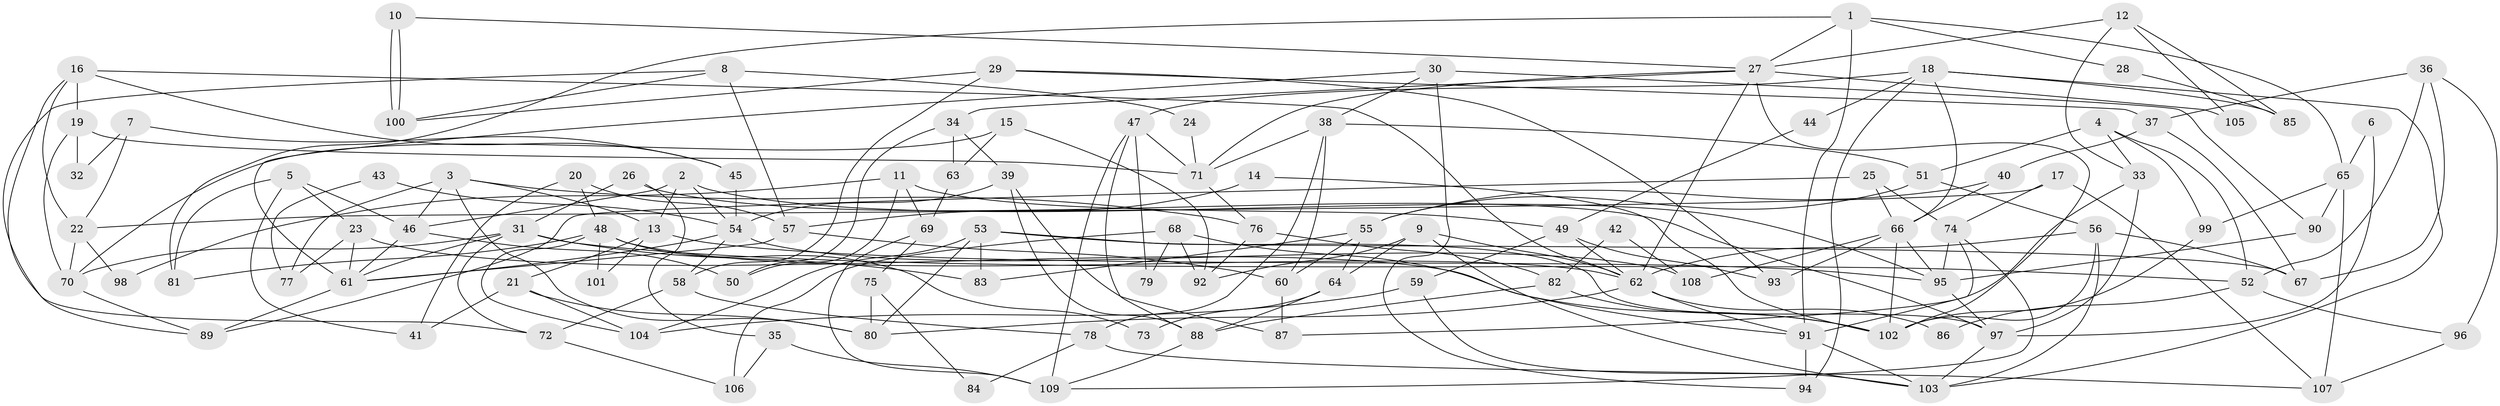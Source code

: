 // Generated by graph-tools (version 1.1) at 2025/15/03/09/25 04:15:06]
// undirected, 109 vertices, 218 edges
graph export_dot {
graph [start="1"]
  node [color=gray90,style=filled];
  1;
  2;
  3;
  4;
  5;
  6;
  7;
  8;
  9;
  10;
  11;
  12;
  13;
  14;
  15;
  16;
  17;
  18;
  19;
  20;
  21;
  22;
  23;
  24;
  25;
  26;
  27;
  28;
  29;
  30;
  31;
  32;
  33;
  34;
  35;
  36;
  37;
  38;
  39;
  40;
  41;
  42;
  43;
  44;
  45;
  46;
  47;
  48;
  49;
  50;
  51;
  52;
  53;
  54;
  55;
  56;
  57;
  58;
  59;
  60;
  61;
  62;
  63;
  64;
  65;
  66;
  67;
  68;
  69;
  70;
  71;
  72;
  73;
  74;
  75;
  76;
  77;
  78;
  79;
  80;
  81;
  82;
  83;
  84;
  85;
  86;
  87;
  88;
  89;
  90;
  91;
  92;
  93;
  94;
  95;
  96;
  97;
  98;
  99;
  100;
  101;
  102;
  103;
  104;
  105;
  106;
  107;
  108;
  109;
  1 -- 91;
  1 -- 27;
  1 -- 28;
  1 -- 65;
  1 -- 81;
  2 -- 13;
  2 -- 54;
  2 -- 46;
  2 -- 95;
  3 -- 46;
  3 -- 13;
  3 -- 76;
  3 -- 77;
  3 -- 80;
  4 -- 52;
  4 -- 51;
  4 -- 33;
  4 -- 99;
  5 -- 81;
  5 -- 46;
  5 -- 23;
  5 -- 41;
  6 -- 65;
  6 -- 97;
  7 -- 22;
  7 -- 45;
  7 -- 32;
  8 -- 57;
  8 -- 89;
  8 -- 24;
  8 -- 100;
  9 -- 103;
  9 -- 92;
  9 -- 62;
  9 -- 64;
  10 -- 100;
  10 -- 100;
  10 -- 27;
  11 -- 50;
  11 -- 49;
  11 -- 69;
  11 -- 98;
  12 -- 33;
  12 -- 27;
  12 -- 85;
  12 -- 105;
  13 -- 21;
  13 -- 95;
  13 -- 101;
  14 -- 57;
  14 -- 102;
  15 -- 92;
  15 -- 70;
  15 -- 63;
  16 -- 62;
  16 -- 19;
  16 -- 22;
  16 -- 45;
  16 -- 72;
  17 -- 74;
  17 -- 107;
  17 -- 22;
  18 -- 94;
  18 -- 103;
  18 -- 44;
  18 -- 47;
  18 -- 66;
  18 -- 85;
  19 -- 71;
  19 -- 70;
  19 -- 32;
  20 -- 57;
  20 -- 48;
  20 -- 41;
  21 -- 80;
  21 -- 41;
  21 -- 104;
  22 -- 70;
  22 -- 98;
  23 -- 61;
  23 -- 77;
  23 -- 102;
  24 -- 71;
  25 -- 66;
  25 -- 74;
  25 -- 89;
  26 -- 97;
  26 -- 31;
  26 -- 35;
  27 -- 62;
  27 -- 102;
  27 -- 34;
  27 -- 71;
  27 -- 105;
  28 -- 85;
  29 -- 93;
  29 -- 100;
  29 -- 37;
  29 -- 58;
  30 -- 38;
  30 -- 61;
  30 -- 90;
  30 -- 94;
  31 -- 83;
  31 -- 70;
  31 -- 52;
  31 -- 61;
  31 -- 72;
  33 -- 97;
  33 -- 87;
  34 -- 39;
  34 -- 50;
  34 -- 63;
  35 -- 109;
  35 -- 106;
  36 -- 96;
  36 -- 67;
  36 -- 37;
  36 -- 52;
  37 -- 40;
  37 -- 67;
  38 -- 71;
  38 -- 51;
  38 -- 60;
  38 -- 78;
  39 -- 87;
  39 -- 88;
  39 -- 54;
  40 -- 66;
  40 -- 55;
  42 -- 82;
  42 -- 108;
  43 -- 77;
  43 -- 54;
  44 -- 49;
  45 -- 54;
  46 -- 61;
  46 -- 50;
  47 -- 109;
  47 -- 71;
  47 -- 79;
  47 -- 88;
  48 -- 104;
  48 -- 62;
  48 -- 73;
  48 -- 81;
  48 -- 101;
  49 -- 59;
  49 -- 62;
  49 -- 93;
  51 -- 55;
  51 -- 56;
  52 -- 86;
  52 -- 96;
  53 -- 67;
  53 -- 80;
  53 -- 83;
  53 -- 97;
  53 -- 104;
  54 -- 58;
  54 -- 61;
  54 -- 108;
  55 -- 64;
  55 -- 60;
  55 -- 83;
  56 -- 102;
  56 -- 62;
  56 -- 67;
  56 -- 103;
  57 -- 60;
  57 -- 61;
  58 -- 72;
  58 -- 78;
  59 -- 103;
  59 -- 104;
  60 -- 87;
  61 -- 89;
  62 -- 91;
  62 -- 80;
  62 -- 86;
  63 -- 69;
  64 -- 88;
  64 -- 73;
  65 -- 99;
  65 -- 90;
  65 -- 107;
  66 -- 95;
  66 -- 93;
  66 -- 102;
  66 -- 108;
  68 -- 106;
  68 -- 91;
  68 -- 79;
  68 -- 92;
  69 -- 75;
  69 -- 109;
  70 -- 89;
  71 -- 76;
  72 -- 106;
  74 -- 109;
  74 -- 95;
  74 -- 91;
  75 -- 80;
  75 -- 84;
  76 -- 82;
  76 -- 92;
  78 -- 84;
  78 -- 107;
  82 -- 102;
  82 -- 88;
  88 -- 109;
  90 -- 95;
  91 -- 103;
  91 -- 94;
  95 -- 97;
  96 -- 107;
  97 -- 103;
  99 -- 102;
}
